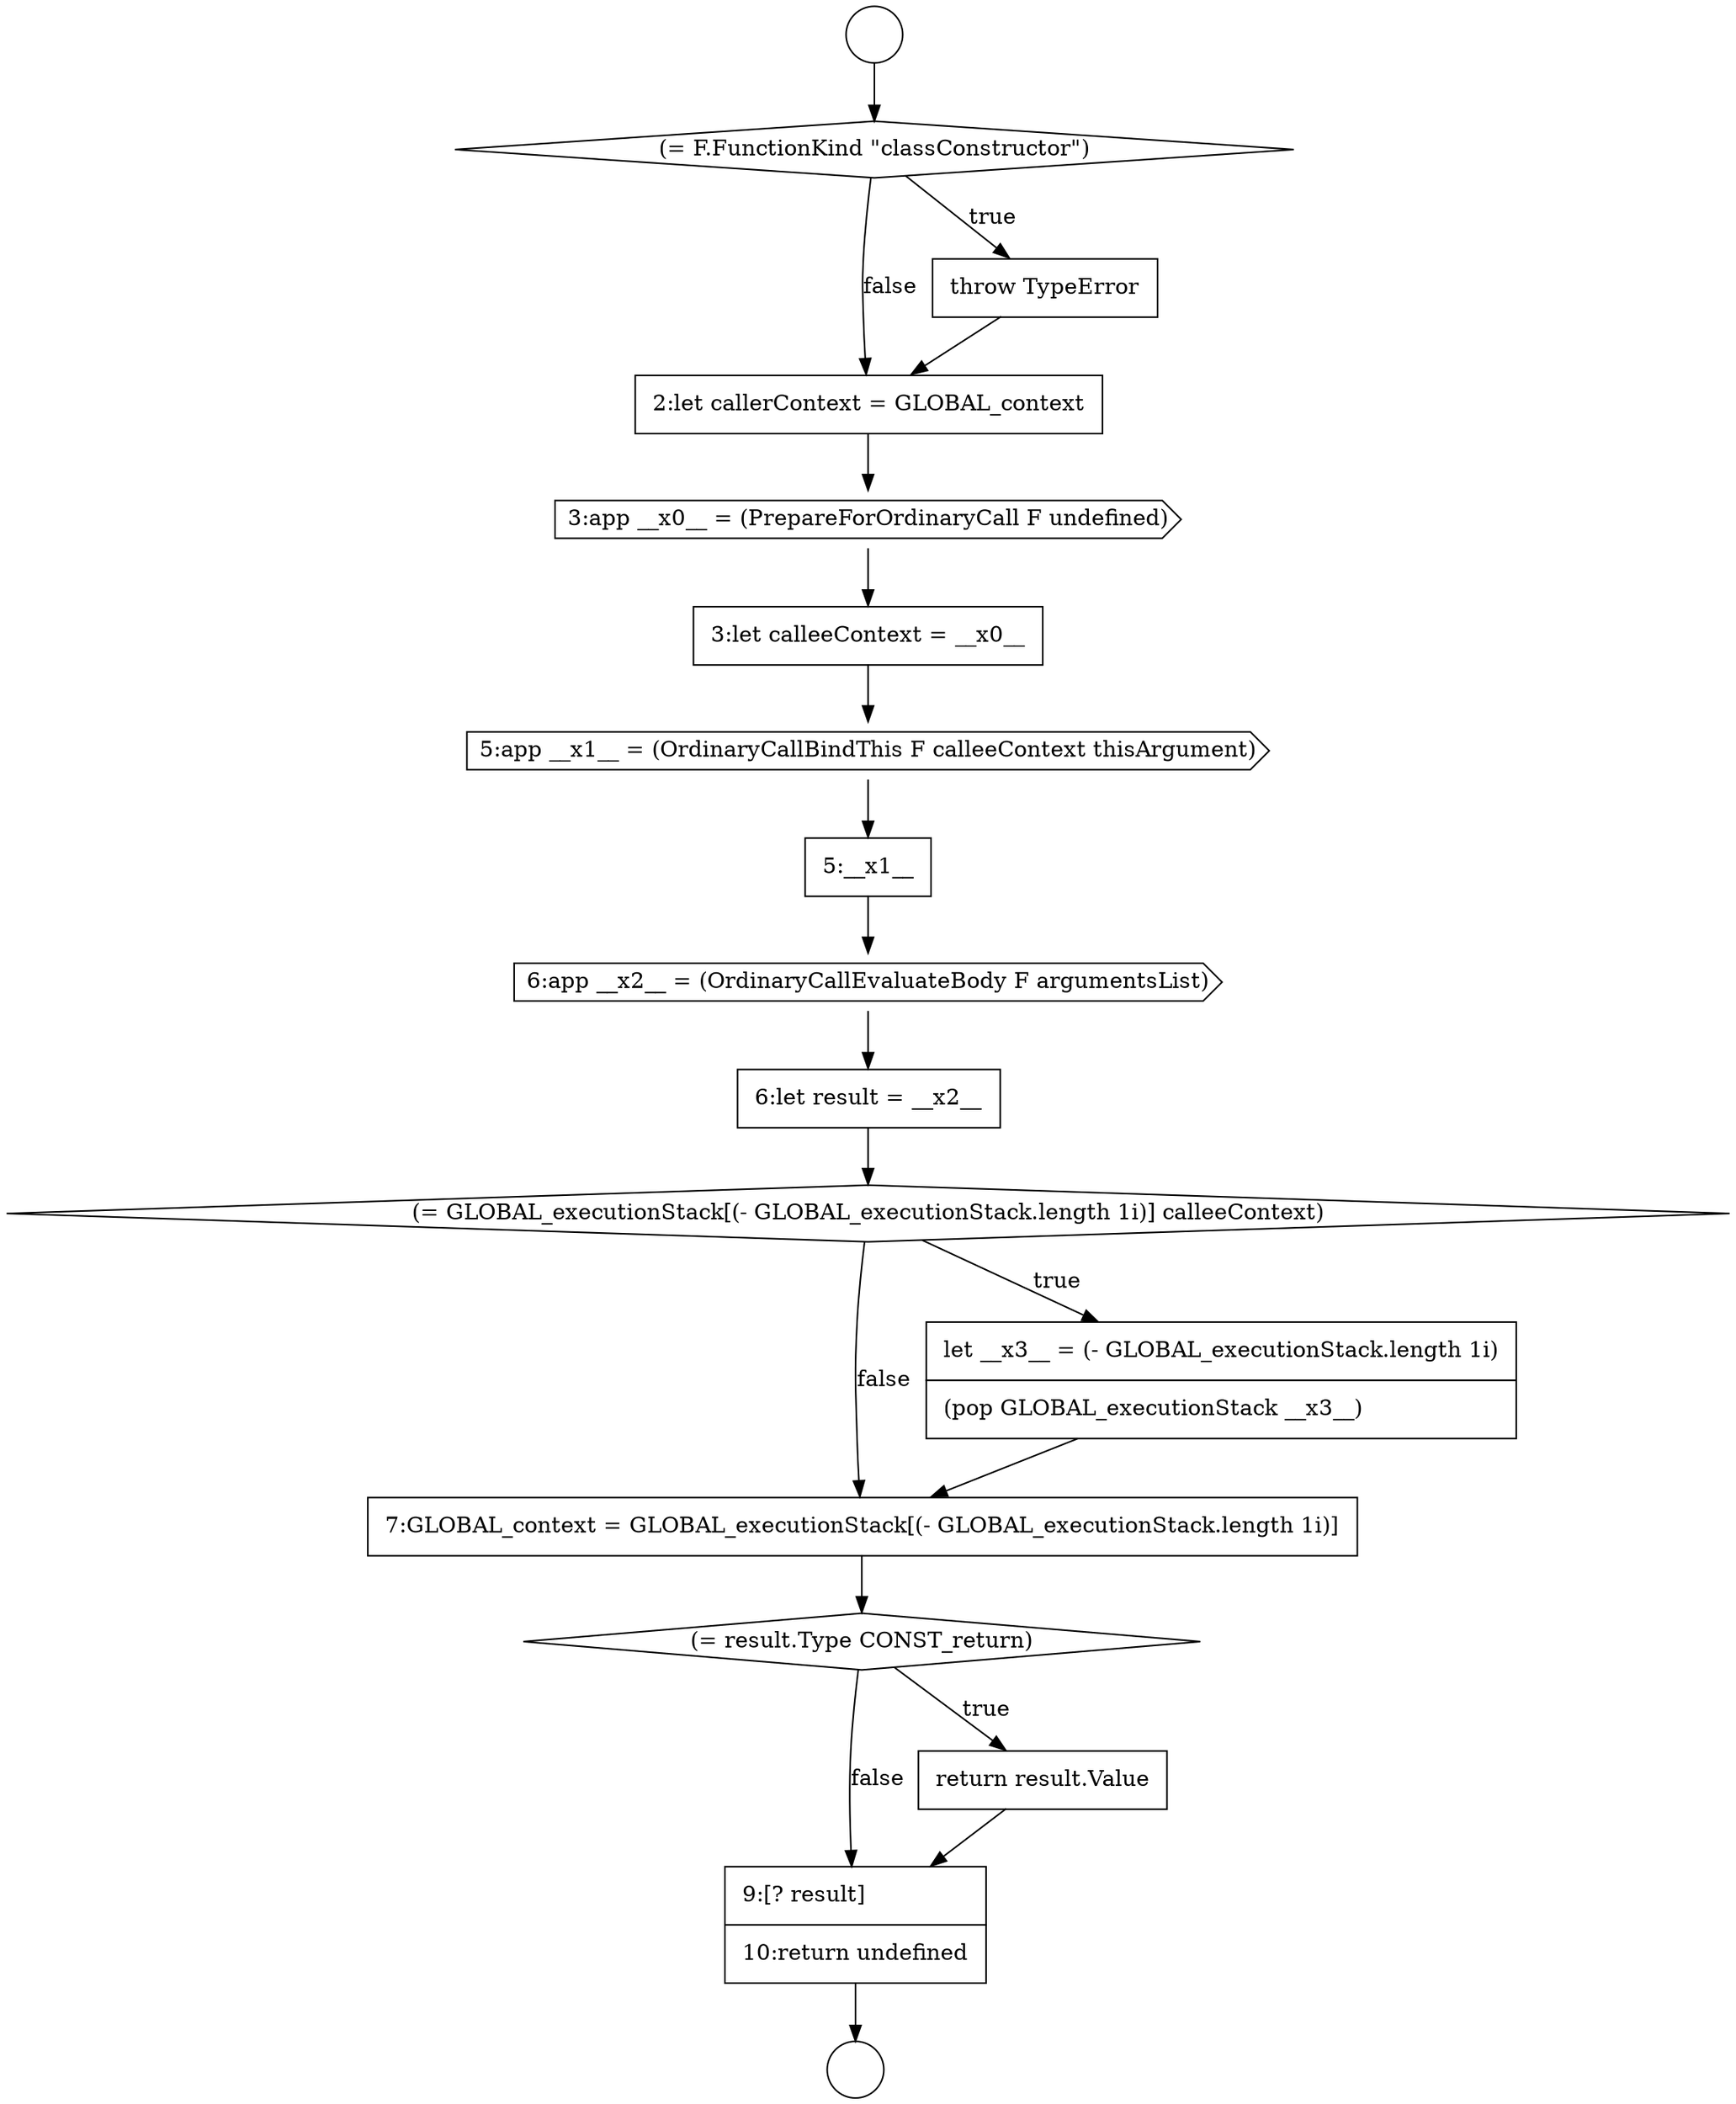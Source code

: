 digraph {
  node1924 [shape=diamond, label=<<font color="black">(= F.FunctionKind &quot;classConstructor&quot;)</font>> color="black" fillcolor="white" style=filled]
  node1935 [shape=none, margin=0, label=<<font color="black">
    <table border="0" cellborder="1" cellspacing="0" cellpadding="10">
      <tr><td align="left">7:GLOBAL_context = GLOBAL_executionStack[(- GLOBAL_executionStack.length 1i)]</td></tr>
    </table>
  </font>> color="black" fillcolor="white" style=filled]
  node1928 [shape=none, margin=0, label=<<font color="black">
    <table border="0" cellborder="1" cellspacing="0" cellpadding="10">
      <tr><td align="left">3:let calleeContext = __x0__</td></tr>
    </table>
  </font>> color="black" fillcolor="white" style=filled]
  node1938 [shape=none, margin=0, label=<<font color="black">
    <table border="0" cellborder="1" cellspacing="0" cellpadding="10">
      <tr><td align="left">9:[? result]</td></tr>
      <tr><td align="left">10:return undefined</td></tr>
    </table>
  </font>> color="black" fillcolor="white" style=filled]
  node1936 [shape=diamond, label=<<font color="black">(= result.Type CONST_return)</font>> color="black" fillcolor="white" style=filled]
  node1937 [shape=none, margin=0, label=<<font color="black">
    <table border="0" cellborder="1" cellspacing="0" cellpadding="10">
      <tr><td align="left">return result.Value</td></tr>
    </table>
  </font>> color="black" fillcolor="white" style=filled]
  node1932 [shape=none, margin=0, label=<<font color="black">
    <table border="0" cellborder="1" cellspacing="0" cellpadding="10">
      <tr><td align="left">6:let result = __x2__</td></tr>
    </table>
  </font>> color="black" fillcolor="white" style=filled]
  node1927 [shape=cds, label=<<font color="black">3:app __x0__ = (PrepareForOrdinaryCall F undefined)</font>> color="black" fillcolor="white" style=filled]
  node1929 [shape=cds, label=<<font color="black">5:app __x1__ = (OrdinaryCallBindThis F calleeContext thisArgument)</font>> color="black" fillcolor="white" style=filled]
  node1933 [shape=diamond, label=<<font color="black">(= GLOBAL_executionStack[(- GLOBAL_executionStack.length 1i)] calleeContext)</font>> color="black" fillcolor="white" style=filled]
  node1926 [shape=none, margin=0, label=<<font color="black">
    <table border="0" cellborder="1" cellspacing="0" cellpadding="10">
      <tr><td align="left">2:let callerContext = GLOBAL_context</td></tr>
    </table>
  </font>> color="black" fillcolor="white" style=filled]
  node1934 [shape=none, margin=0, label=<<font color="black">
    <table border="0" cellborder="1" cellspacing="0" cellpadding="10">
      <tr><td align="left">let __x3__ = (- GLOBAL_executionStack.length 1i)</td></tr>
      <tr><td align="left">(pop GLOBAL_executionStack __x3__)</td></tr>
    </table>
  </font>> color="black" fillcolor="white" style=filled]
  node1922 [shape=circle label=" " color="black" fillcolor="white" style=filled]
  node1931 [shape=cds, label=<<font color="black">6:app __x2__ = (OrdinaryCallEvaluateBody F argumentsList)</font>> color="black" fillcolor="white" style=filled]
  node1930 [shape=none, margin=0, label=<<font color="black">
    <table border="0" cellborder="1" cellspacing="0" cellpadding="10">
      <tr><td align="left">5:__x1__</td></tr>
    </table>
  </font>> color="black" fillcolor="white" style=filled]
  node1923 [shape=circle label=" " color="black" fillcolor="white" style=filled]
  node1925 [shape=none, margin=0, label=<<font color="black">
    <table border="0" cellborder="1" cellspacing="0" cellpadding="10">
      <tr><td align="left">throw TypeError</td></tr>
    </table>
  </font>> color="black" fillcolor="white" style=filled]
  node1932 -> node1933 [ color="black"]
  node1937 -> node1938 [ color="black"]
  node1934 -> node1935 [ color="black"]
  node1926 -> node1927 [ color="black"]
  node1929 -> node1930 [ color="black"]
  node1922 -> node1924 [ color="black"]
  node1936 -> node1937 [label=<<font color="black">true</font>> color="black"]
  node1936 -> node1938 [label=<<font color="black">false</font>> color="black"]
  node1928 -> node1929 [ color="black"]
  node1938 -> node1923 [ color="black"]
  node1933 -> node1934 [label=<<font color="black">true</font>> color="black"]
  node1933 -> node1935 [label=<<font color="black">false</font>> color="black"]
  node1931 -> node1932 [ color="black"]
  node1927 -> node1928 [ color="black"]
  node1924 -> node1925 [label=<<font color="black">true</font>> color="black"]
  node1924 -> node1926 [label=<<font color="black">false</font>> color="black"]
  node1925 -> node1926 [ color="black"]
  node1935 -> node1936 [ color="black"]
  node1930 -> node1931 [ color="black"]
}
